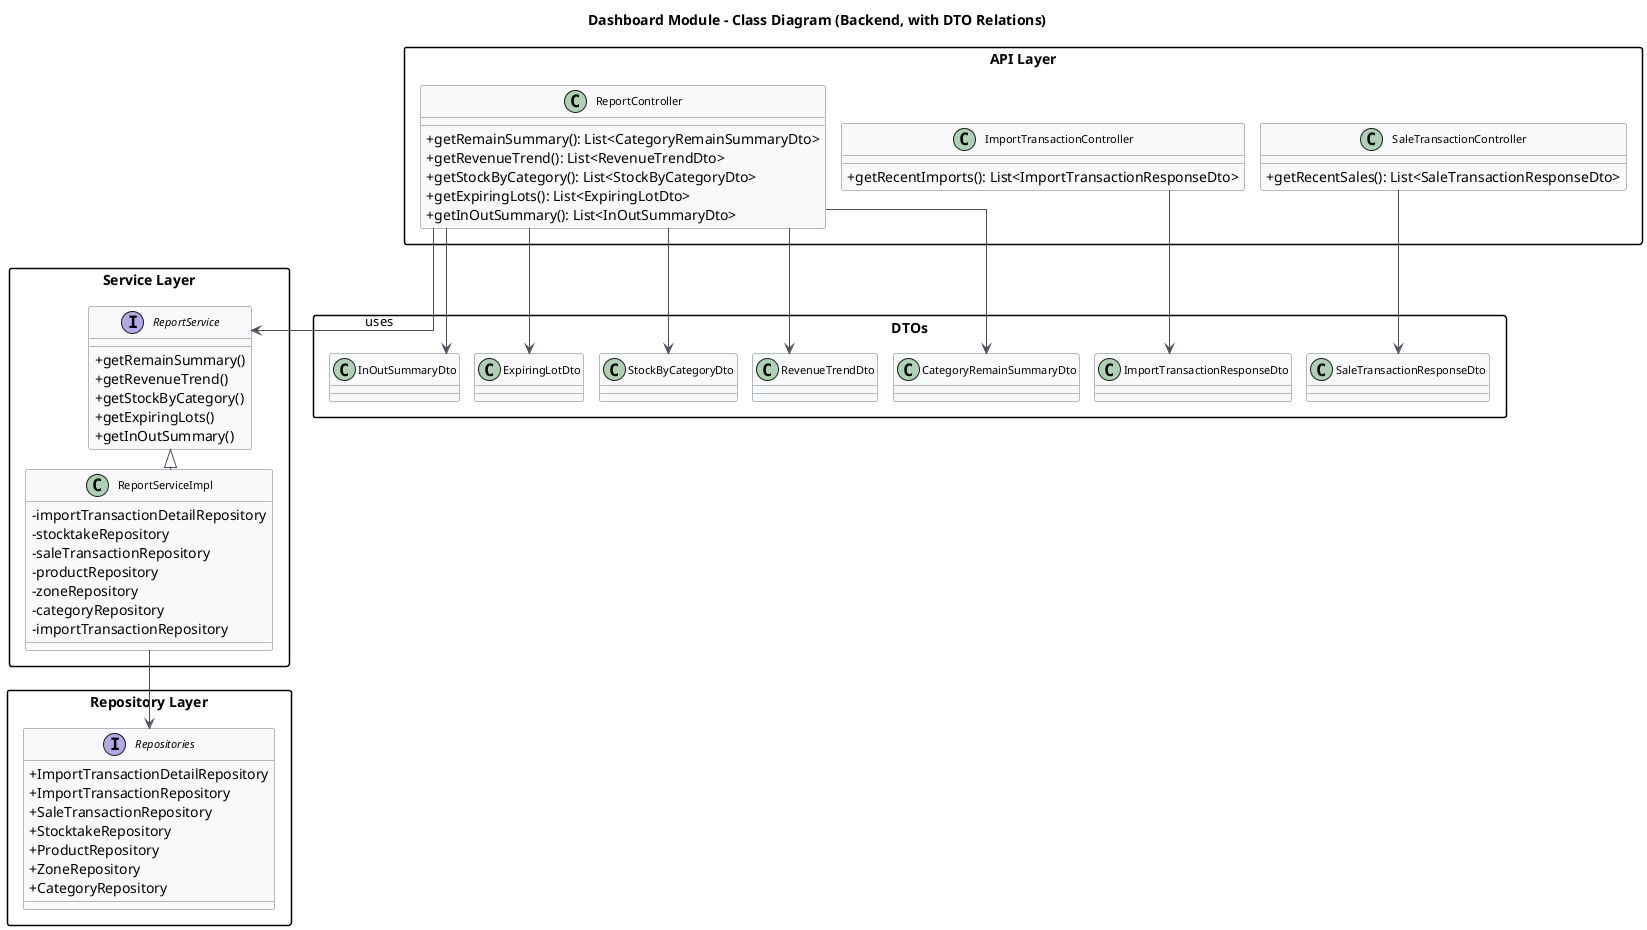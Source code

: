 @startuml Dashboard_Class_Diagram_BE_Logic

skinparam backgroundColor white
skinparam linetype ortho
skinparam classAttributeIconSize 0
skinparam classFontSize 11
skinparam classBackgroundColor #F8F9FA
skinparam classBorderColor #6C757D
skinparam arrowColor #495057
skinparam packageStyle rectangle
skinparam ranksep 20
skinparam nodesep 15

title Dashboard Module – Class Diagram (Backend, with DTO Relations)

package "API Layer" {
  class ReportController {
    + getRemainSummary(): List<CategoryRemainSummaryDto>
    + getRevenueTrend(): List<RevenueTrendDto>
    + getStockByCategory(): List<StockByCategoryDto>
    + getExpiringLots(): List<ExpiringLotDto>
    + getInOutSummary(): List<InOutSummaryDto>
  }

  class ImportTransactionController {
    + getRecentImports(): List<ImportTransactionResponseDto>
  }

  class SaleTransactionController {
    + getRecentSales(): List<SaleTransactionResponseDto>
  }
}

package "Service Layer" {
  interface ReportService {
    + getRemainSummary()
    + getRevenueTrend()
    + getStockByCategory()
    + getExpiringLots()
    + getInOutSummary()
  }

  class ReportServiceImpl {
    - importTransactionDetailRepository
    - stocktakeRepository
    - saleTransactionRepository
    - productRepository
    - zoneRepository
    - categoryRepository
    - importTransactionRepository
  }

  ReportService <|.. ReportServiceImpl
}

package "Repository Layer" {
  interface Repositories {
    + ImportTransactionDetailRepository
    + ImportTransactionRepository
    + SaleTransactionRepository
    + StocktakeRepository
    + ProductRepository
    + ZoneRepository
    + CategoryRepository
  }
}

package "DTOs" {
  class CategoryRemainSummaryDto
  class RevenueTrendDto
  class StockByCategoryDto
  class ExpiringLotDto
  class InOutSummaryDto
  class ImportTransactionResponseDto
  class SaleTransactionResponseDto
}

' Relationships
ReportController --> ReportService : uses
ReportServiceImpl --> Repositories

' Controller -> DTOs
ReportController --> CategoryRemainSummaryDto
ReportController --> RevenueTrendDto
ReportController --> StockByCategoryDto
ReportController --> ExpiringLotDto
ReportController --> InOutSummaryDto

ImportTransactionController --> ImportTransactionResponseDto
SaleTransactionController --> SaleTransactionResponseDto

@enduml
